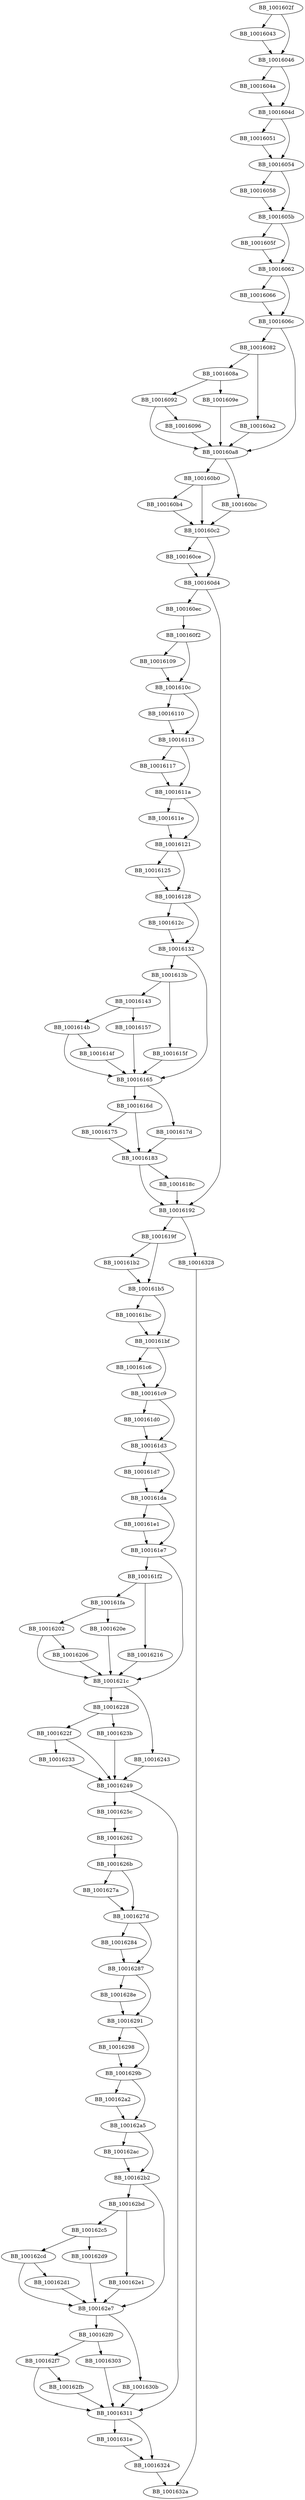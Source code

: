 DiGraph __control87{
BB_1001602f->BB_10016043
BB_1001602f->BB_10016046
BB_10016043->BB_10016046
BB_10016046->BB_1001604a
BB_10016046->BB_1001604d
BB_1001604a->BB_1001604d
BB_1001604d->BB_10016051
BB_1001604d->BB_10016054
BB_10016051->BB_10016054
BB_10016054->BB_10016058
BB_10016054->BB_1001605b
BB_10016058->BB_1001605b
BB_1001605b->BB_1001605f
BB_1001605b->BB_10016062
BB_1001605f->BB_10016062
BB_10016062->BB_10016066
BB_10016062->BB_1001606c
BB_10016066->BB_1001606c
BB_1001606c->BB_10016082
BB_1001606c->BB_100160a8
BB_10016082->BB_1001608a
BB_10016082->BB_100160a2
BB_1001608a->BB_10016092
BB_1001608a->BB_1001609e
BB_10016092->BB_10016096
BB_10016092->BB_100160a8
BB_10016096->BB_100160a8
BB_1001609e->BB_100160a8
BB_100160a2->BB_100160a8
BB_100160a8->BB_100160b0
BB_100160a8->BB_100160bc
BB_100160b0->BB_100160b4
BB_100160b0->BB_100160c2
BB_100160b4->BB_100160c2
BB_100160bc->BB_100160c2
BB_100160c2->BB_100160ce
BB_100160c2->BB_100160d4
BB_100160ce->BB_100160d4
BB_100160d4->BB_100160ec
BB_100160d4->BB_10016192
BB_100160ec->BB_100160f2
BB_100160f2->BB_10016109
BB_100160f2->BB_1001610c
BB_10016109->BB_1001610c
BB_1001610c->BB_10016110
BB_1001610c->BB_10016113
BB_10016110->BB_10016113
BB_10016113->BB_10016117
BB_10016113->BB_1001611a
BB_10016117->BB_1001611a
BB_1001611a->BB_1001611e
BB_1001611a->BB_10016121
BB_1001611e->BB_10016121
BB_10016121->BB_10016125
BB_10016121->BB_10016128
BB_10016125->BB_10016128
BB_10016128->BB_1001612c
BB_10016128->BB_10016132
BB_1001612c->BB_10016132
BB_10016132->BB_1001613b
BB_10016132->BB_10016165
BB_1001613b->BB_10016143
BB_1001613b->BB_1001615f
BB_10016143->BB_1001614b
BB_10016143->BB_10016157
BB_1001614b->BB_1001614f
BB_1001614b->BB_10016165
BB_1001614f->BB_10016165
BB_10016157->BB_10016165
BB_1001615f->BB_10016165
BB_10016165->BB_1001616d
BB_10016165->BB_1001617d
BB_1001616d->BB_10016175
BB_1001616d->BB_10016183
BB_10016175->BB_10016183
BB_1001617d->BB_10016183
BB_10016183->BB_1001618c
BB_10016183->BB_10016192
BB_1001618c->BB_10016192
BB_10016192->BB_1001619f
BB_10016192->BB_10016328
BB_1001619f->BB_100161b2
BB_1001619f->BB_100161b5
BB_100161b2->BB_100161b5
BB_100161b5->BB_100161bc
BB_100161b5->BB_100161bf
BB_100161bc->BB_100161bf
BB_100161bf->BB_100161c6
BB_100161bf->BB_100161c9
BB_100161c6->BB_100161c9
BB_100161c9->BB_100161d0
BB_100161c9->BB_100161d3
BB_100161d0->BB_100161d3
BB_100161d3->BB_100161d7
BB_100161d3->BB_100161da
BB_100161d7->BB_100161da
BB_100161da->BB_100161e1
BB_100161da->BB_100161e7
BB_100161e1->BB_100161e7
BB_100161e7->BB_100161f2
BB_100161e7->BB_1001621c
BB_100161f2->BB_100161fa
BB_100161f2->BB_10016216
BB_100161fa->BB_10016202
BB_100161fa->BB_1001620e
BB_10016202->BB_10016206
BB_10016202->BB_1001621c
BB_10016206->BB_1001621c
BB_1001620e->BB_1001621c
BB_10016216->BB_1001621c
BB_1001621c->BB_10016228
BB_1001621c->BB_10016243
BB_10016228->BB_1001622f
BB_10016228->BB_1001623b
BB_1001622f->BB_10016233
BB_1001622f->BB_10016249
BB_10016233->BB_10016249
BB_1001623b->BB_10016249
BB_10016243->BB_10016249
BB_10016249->BB_1001625c
BB_10016249->BB_10016311
BB_1001625c->BB_10016262
BB_10016262->BB_1001626b
BB_1001626b->BB_1001627a
BB_1001626b->BB_1001627d
BB_1001627a->BB_1001627d
BB_1001627d->BB_10016284
BB_1001627d->BB_10016287
BB_10016284->BB_10016287
BB_10016287->BB_1001628e
BB_10016287->BB_10016291
BB_1001628e->BB_10016291
BB_10016291->BB_10016298
BB_10016291->BB_1001629b
BB_10016298->BB_1001629b
BB_1001629b->BB_100162a2
BB_1001629b->BB_100162a5
BB_100162a2->BB_100162a5
BB_100162a5->BB_100162ac
BB_100162a5->BB_100162b2
BB_100162ac->BB_100162b2
BB_100162b2->BB_100162bd
BB_100162b2->BB_100162e7
BB_100162bd->BB_100162c5
BB_100162bd->BB_100162e1
BB_100162c5->BB_100162cd
BB_100162c5->BB_100162d9
BB_100162cd->BB_100162d1
BB_100162cd->BB_100162e7
BB_100162d1->BB_100162e7
BB_100162d9->BB_100162e7
BB_100162e1->BB_100162e7
BB_100162e7->BB_100162f0
BB_100162e7->BB_1001630b
BB_100162f0->BB_100162f7
BB_100162f0->BB_10016303
BB_100162f7->BB_100162fb
BB_100162f7->BB_10016311
BB_100162fb->BB_10016311
BB_10016303->BB_10016311
BB_1001630b->BB_10016311
BB_10016311->BB_1001631e
BB_10016311->BB_10016324
BB_1001631e->BB_10016324
BB_10016324->BB_1001632a
BB_10016328->BB_1001632a
}
